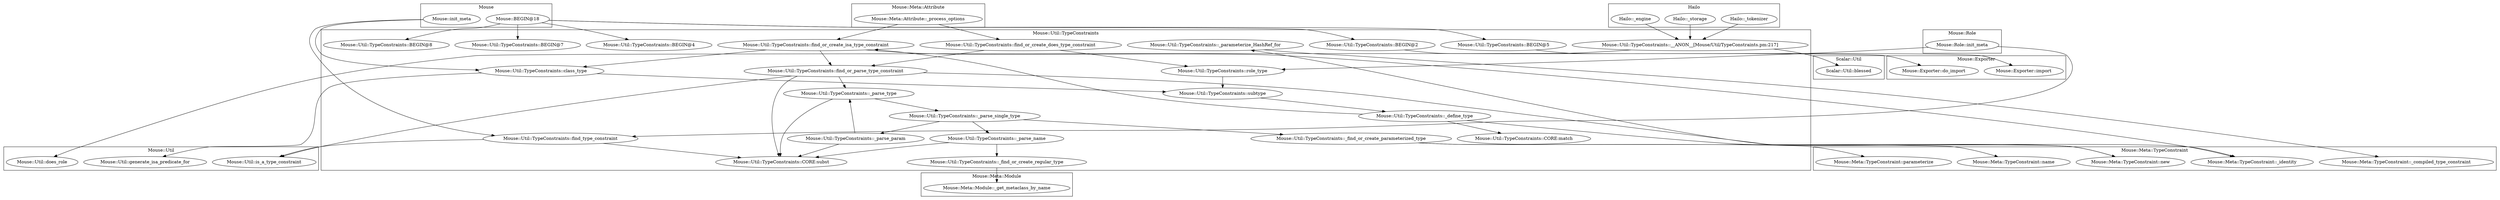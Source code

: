 digraph {
graph [overlap=false]
subgraph cluster_Mouse_Meta_Attribute {
	label="Mouse::Meta::Attribute";
	"Mouse::Meta::Attribute::_process_options";
}
subgraph cluster_Mouse_Meta_TypeConstraint {
	label="Mouse::Meta::TypeConstraint";
	"Mouse::Meta::TypeConstraint::name";
	"Mouse::Meta::TypeConstraint::_compiled_type_constraint";
	"Mouse::Meta::TypeConstraint::parameterize";
	"Mouse::Meta::TypeConstraint::new";
	"Mouse::Meta::TypeConstraint::_identity";
}
subgraph cluster_Mouse_Util_TypeConstraints {
	label="Mouse::Util::TypeConstraints";
	"Mouse::Util::TypeConstraints::__ANON__[Mouse/Util/TypeConstraints.pm:217]";
	"Mouse::Util::TypeConstraints::find_or_create_isa_type_constraint";
	"Mouse::Util::TypeConstraints::subtype";
	"Mouse::Util::TypeConstraints::BEGIN@2";
	"Mouse::Util::TypeConstraints::_parameterize_HashRef_for";
	"Mouse::Util::TypeConstraints::CORE:match";
	"Mouse::Util::TypeConstraints::_parse_single_type";
	"Mouse::Util::TypeConstraints::BEGIN@8";
	"Mouse::Util::TypeConstraints::_parse_type";
	"Mouse::Util::TypeConstraints::BEGIN@5";
	"Mouse::Util::TypeConstraints::class_type";
	"Mouse::Util::TypeConstraints::_parse_name";
	"Mouse::Util::TypeConstraints::role_type";
	"Mouse::Util::TypeConstraints::find_or_create_does_type_constraint";
	"Mouse::Util::TypeConstraints::_find_or_create_regular_type";
	"Mouse::Util::TypeConstraints::find_type_constraint";
	"Mouse::Util::TypeConstraints::find_or_parse_type_constraint";
	"Mouse::Util::TypeConstraints::CORE:subst";
	"Mouse::Util::TypeConstraints::_find_or_create_parameterized_type";
	"Mouse::Util::TypeConstraints::_parse_param";
	"Mouse::Util::TypeConstraints::_define_type";
	"Mouse::Util::TypeConstraints::BEGIN@7";
	"Mouse::Util::TypeConstraints::BEGIN@4";
}
subgraph cluster_Hailo {
	label="Hailo";
	"Hailo::_tokenizer";
	"Hailo::_storage";
	"Hailo::_engine";
}
subgraph cluster_Scalar_Util {
	label="Scalar::Util";
	"Scalar::Util::blessed";
}
subgraph cluster_Mouse {
	label="Mouse";
	"Mouse::BEGIN@18";
	"Mouse::init_meta";
}
subgraph cluster_Mouse_Util {
	label="Mouse::Util";
	"Mouse::Util::is_a_type_constraint";
	"Mouse::Util::generate_isa_predicate_for";
	"Mouse::Util::does_role";
}
subgraph cluster_Mouse_Role {
	label="Mouse::Role";
	"Mouse::Role::init_meta";
}
subgraph cluster_Mouse_Exporter {
	label="Mouse::Exporter";
	"Mouse::Exporter::import";
	"Mouse::Exporter::do_import";
}
subgraph cluster_Mouse_Meta_Module {
	label="Mouse::Meta::Module";
	"Mouse::Meta::Module::_get_metaclass_by_name";
}
"Mouse::Util::TypeConstraints::_find_or_create_regular_type" -> "Mouse::Meta::Module::_get_metaclass_by_name";
"Mouse::Util::TypeConstraints::_parse_param" -> "Mouse::Util::TypeConstraints::_parse_type";
"Mouse::Util::TypeConstraints::find_or_parse_type_constraint" -> "Mouse::Util::TypeConstraints::_parse_type";
"Mouse::Util::TypeConstraints::find_type_constraint" -> "Mouse::Util::is_a_type_constraint";
"Mouse::Util::TypeConstraints::find_or_parse_type_constraint" -> "Mouse::Util::is_a_type_constraint";
"Mouse::Util::TypeConstraints::_find_or_create_parameterized_type" -> "Mouse::Meta::TypeConstraint::parameterize";
"Mouse::BEGIN@18" -> "Mouse::Util::TypeConstraints::BEGIN@4";
"Hailo::_engine" -> "Mouse::Util::TypeConstraints::__ANON__[Mouse/Util/TypeConstraints.pm:217]";
"Hailo::_storage" -> "Mouse::Util::TypeConstraints::__ANON__[Mouse/Util/TypeConstraints.pm:217]";
"Hailo::_tokenizer" -> "Mouse::Util::TypeConstraints::__ANON__[Mouse/Util/TypeConstraints.pm:217]";
"Mouse::Util::TypeConstraints::_parameterize_HashRef_for" -> "Mouse::Meta::TypeConstraint::_compiled_type_constraint";
"Mouse::BEGIN@18" -> "Mouse::Util::TypeConstraints::BEGIN@5";
"Mouse::Util::TypeConstraints::find_or_create_isa_type_constraint" -> "Mouse::Util::TypeConstraints::class_type";
"Mouse::init_meta" -> "Mouse::Util::TypeConstraints::class_type";
"Mouse::Util::TypeConstraints::_parse_name" -> "Mouse::Util::TypeConstraints::_find_or_create_regular_type";
"Mouse::Role::init_meta" -> "Mouse::Util::TypeConstraints::find_type_constraint";
"Mouse::init_meta" -> "Mouse::Util::TypeConstraints::find_type_constraint";
"Mouse::Util::TypeConstraints::find_or_create_isa_type_constraint" -> "Mouse::Util::TypeConstraints::find_or_parse_type_constraint";
"Mouse::Util::TypeConstraints::find_or_create_does_type_constraint" -> "Mouse::Util::TypeConstraints::find_or_parse_type_constraint";
"Mouse::Util::TypeConstraints::__ANON__[Mouse/Util/TypeConstraints.pm:217]" -> "Mouse::Util::does_role";
"Mouse::Util::TypeConstraints::_find_or_create_parameterized_type" -> "Mouse::Meta::TypeConstraint::name";
"Mouse::Util::TypeConstraints::BEGIN@5" -> "Mouse::Exporter::import";
"Mouse::Util::TypeConstraints::class_type" -> "Mouse::Util::generate_isa_predicate_for";
"Mouse::Util::TypeConstraints::_define_type" -> "Mouse::Util::TypeConstraints::find_or_create_isa_type_constraint";
"Mouse::Meta::Attribute::_process_options" -> "Mouse::Util::TypeConstraints::find_or_create_isa_type_constraint";
"Mouse::BEGIN@18" -> "Mouse::Util::TypeConstraints::BEGIN@2";
"Mouse::Util::TypeConstraints::_define_type" -> "Mouse::Util::TypeConstraints::CORE:match";
"Mouse::Meta::TypeConstraint::new" -> "Mouse::Util::TypeConstraints::_parameterize_HashRef_for";
"Mouse::Util::TypeConstraints::_parse_type" -> "Mouse::Util::TypeConstraints::_parse_single_type";
"Mouse::Util::TypeConstraints::__ANON__[Mouse/Util/TypeConstraints.pm:217]" -> "Scalar::Util::blessed";
"Mouse::Util::TypeConstraints::BEGIN@2" -> "Mouse::Exporter::do_import";
"Mouse::Util::TypeConstraints::find_or_create_isa_type_constraint" -> "Mouse::Meta::TypeConstraint::_identity";
"Mouse::Util::TypeConstraints::find_or_parse_type_constraint" -> "Mouse::Meta::TypeConstraint::_identity";
"Mouse::Util::TypeConstraints::_parse_single_type" -> "Mouse::Util::TypeConstraints::_parse_param";
"Mouse::BEGIN@18" -> "Mouse::Util::TypeConstraints::BEGIN@7";
"Mouse::Util::TypeConstraints::_define_type" -> "Mouse::Meta::TypeConstraint::new";
"Mouse::Util::TypeConstraints::class_type" -> "Mouse::Util::TypeConstraints::subtype";
"Mouse::Util::TypeConstraints::role_type" -> "Mouse::Util::TypeConstraints::subtype";
"Mouse::BEGIN@18" -> "Mouse::Util::TypeConstraints::BEGIN@8";
"Mouse::Meta::Attribute::_process_options" -> "Mouse::Util::TypeConstraints::find_or_create_does_type_constraint";
"Mouse::Role::init_meta" -> "Mouse::Util::TypeConstraints::role_type";
"Mouse::Util::TypeConstraints::find_or_create_does_type_constraint" -> "Mouse::Util::TypeConstraints::role_type";
"Mouse::Util::TypeConstraints::_parse_single_type" -> "Mouse::Util::TypeConstraints::_parse_name";
"Mouse::Util::TypeConstraints::_parse_type" -> "Mouse::Util::TypeConstraints::CORE:subst";
"Mouse::Util::TypeConstraints::_parse_param" -> "Mouse::Util::TypeConstraints::CORE:subst";
"Mouse::Util::TypeConstraints::find_type_constraint" -> "Mouse::Util::TypeConstraints::CORE:subst";
"Mouse::Util::TypeConstraints::_parse_name" -> "Mouse::Util::TypeConstraints::CORE:subst";
"Mouse::Util::TypeConstraints::find_or_parse_type_constraint" -> "Mouse::Util::TypeConstraints::CORE:subst";
"Mouse::Util::TypeConstraints::_parse_single_type" -> "Mouse::Util::TypeConstraints::_find_or_create_parameterized_type";
"Mouse::Util::TypeConstraints::subtype" -> "Mouse::Util::TypeConstraints::_define_type";
}

